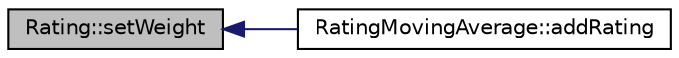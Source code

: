digraph G
{
  edge [fontname="Helvetica",fontsize="10",labelfontname="Helvetica",labelfontsize="10"];
  node [fontname="Helvetica",fontsize="10",shape=record];
  rankdir=LR;
  Node1 [label="Rating::setWeight",height=0.2,width=0.4,color="black", fillcolor="grey75", style="filled" fontcolor="black"];
  Node1 -> Node2 [dir=back,color="midnightblue",fontsize="10",style="solid",fontname="Helvetica"];
  Node2 [label="RatingMovingAverage::addRating",height=0.2,width=0.4,color="black", fillcolor="white", style="filled",URL="$class_rating_moving_average.html#ab1dd226e65aa0a97383a5f42a51a9ff4"];
}
